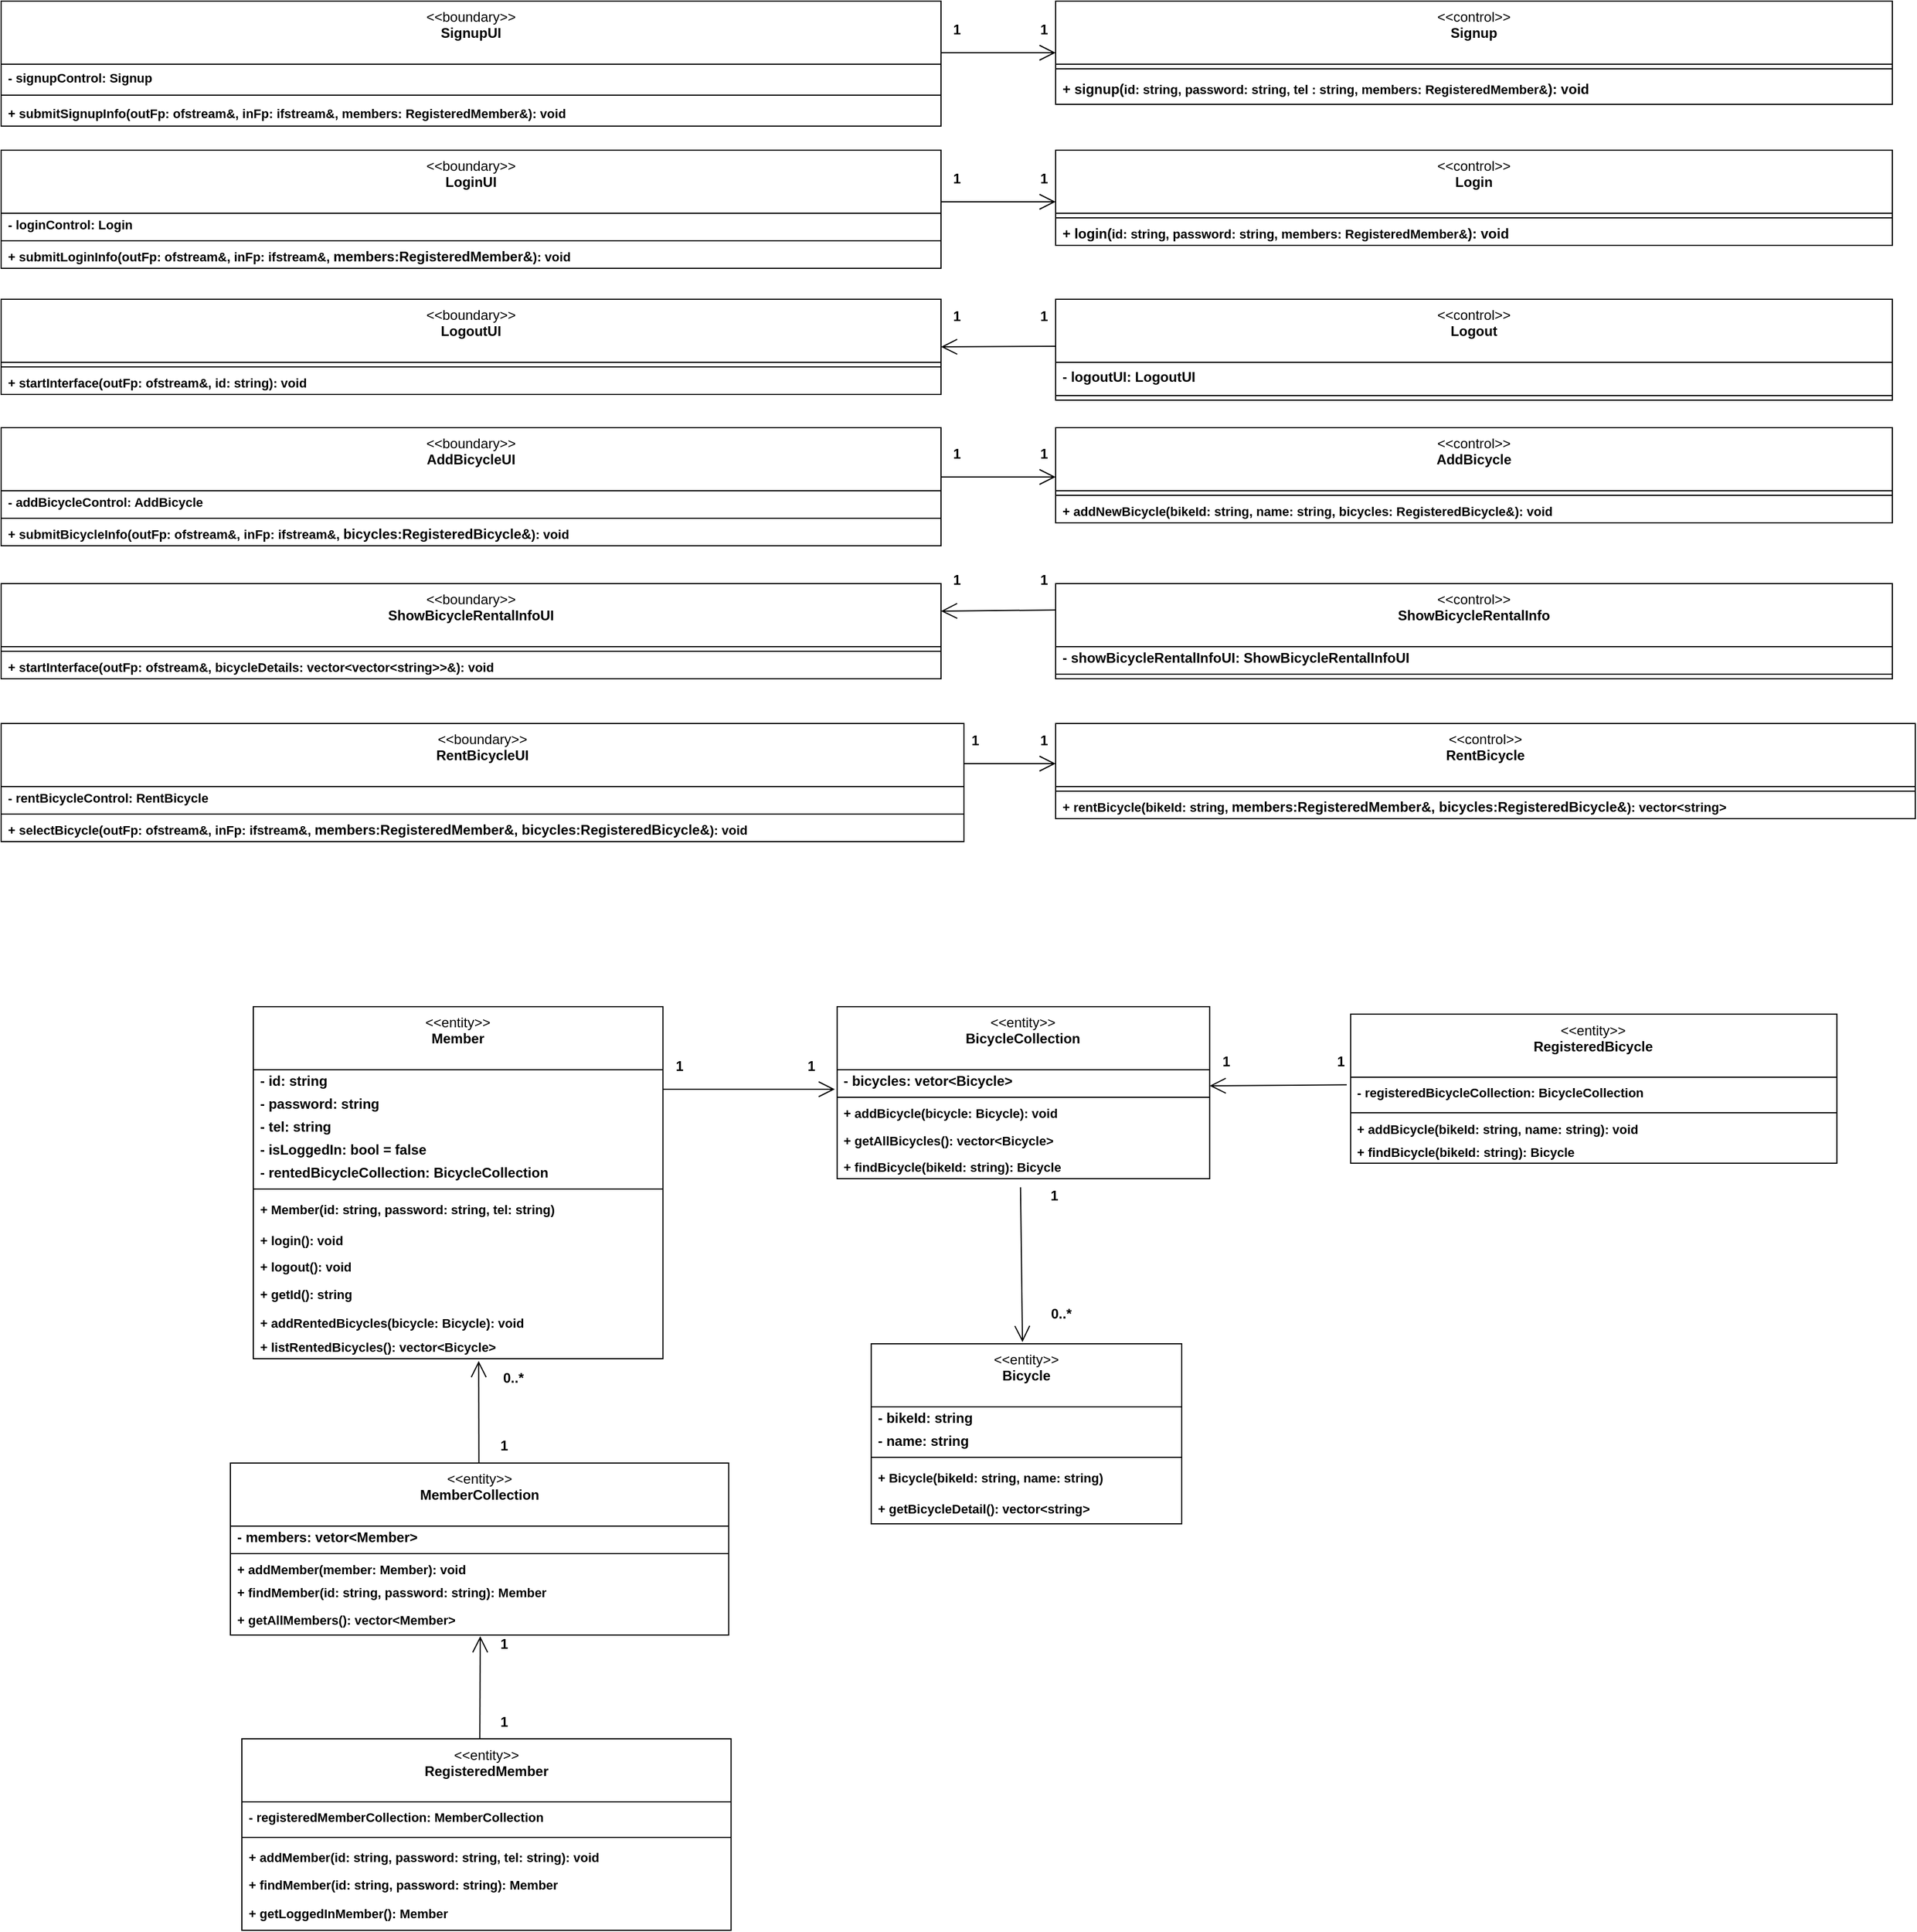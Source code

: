 <mxfile version="27.0.6">
  <diagram id="C5RBs43oDa-KdzZeNtuy" name="Page-1">
    <mxGraphModel dx="1298" dy="556" grid="1" gridSize="10" guides="1" tooltips="1" connect="1" arrows="1" fold="1" page="1" pageScale="1" pageWidth="827" pageHeight="1169" math="0" shadow="0">
      <root>
        <mxCell id="WIyWlLk6GJQsqaUBKTNV-0" />
        <mxCell id="WIyWlLk6GJQsqaUBKTNV-1" parent="WIyWlLk6GJQsqaUBKTNV-0" />
        <mxCell id="J8MFcIquBaI44OPtuUZQ-7" value="&amp;lt;&amp;lt;control&amp;gt;&amp;gt;&lt;br&gt;&lt;b&gt;Signup&lt;/b&gt;" style="swimlane;fontStyle=0;align=center;verticalAlign=top;childLayout=stackLayout;horizontal=1;startSize=55;horizontalStack=0;resizeParent=1;resizeParentMax=0;resizeLast=0;collapsible=0;marginBottom=0;html=1;whiteSpace=wrap;" parent="WIyWlLk6GJQsqaUBKTNV-1" vertex="1">
          <mxGeometry x="940" y="100" width="730" height="90" as="geometry" />
        </mxCell>
        <mxCell id="J8MFcIquBaI44OPtuUZQ-12" value="" style="line;strokeWidth=1;fillColor=none;align=left;verticalAlign=middle;spacingTop=-1;spacingLeft=3;spacingRight=3;rotatable=0;labelPosition=right;points=[];portConstraint=eastwest;" parent="J8MFcIquBaI44OPtuUZQ-7" vertex="1">
          <mxGeometry y="55" width="730" height="8" as="geometry" />
        </mxCell>
        <mxCell id="J8MFcIquBaI44OPtuUZQ-13" value="&lt;b&gt;+ signup(&lt;/b&gt;&lt;b style=&quot;font-size: 11px; text-wrap-mode: nowrap;&quot;&gt;id: string, password: string, tel : string,&amp;nbsp;&lt;/b&gt;&lt;b style=&quot;font-size: 11px; text-align: center; text-wrap-mode: nowrap;&quot;&gt;members: RegisteredMember&amp;amp;&lt;/b&gt;&lt;b&gt;): void&lt;/b&gt;" style="text;html=1;strokeColor=none;fillColor=none;align=left;verticalAlign=middle;spacingLeft=4;spacingRight=4;overflow=hidden;rotatable=0;points=[[0,0.5],[1,0.5]];portConstraint=eastwest;whiteSpace=wrap;" parent="J8MFcIquBaI44OPtuUZQ-7" vertex="1">
          <mxGeometry y="63" width="730" height="27" as="geometry" />
        </mxCell>
        <mxCell id="J8MFcIquBaI44OPtuUZQ-15" value="&amp;lt;&amp;lt;boundary&amp;gt;&amp;gt;&lt;br&gt;&lt;b&gt;SignupUI&lt;/b&gt;" style="swimlane;fontStyle=0;align=center;verticalAlign=top;childLayout=stackLayout;horizontal=1;startSize=55;horizontalStack=0;resizeParent=1;resizeParentMax=0;resizeLast=0;collapsible=0;marginBottom=0;html=1;whiteSpace=wrap;" parent="WIyWlLk6GJQsqaUBKTNV-1" vertex="1">
          <mxGeometry x="20" y="100" width="820" height="109" as="geometry" />
        </mxCell>
        <mxCell id="QMeGvAC8nn5fREAp3r3B-22" value="&lt;b style=&quot;font-size: 11px; text-wrap-mode: nowrap;&quot;&gt;- signupControl: Signup&lt;/b&gt;" style="text;html=1;strokeColor=none;fillColor=none;align=left;verticalAlign=middle;spacingLeft=4;spacingRight=4;overflow=hidden;rotatable=0;points=[[0,0.5],[1,0.5]];portConstraint=eastwest;whiteSpace=wrap;" parent="J8MFcIquBaI44OPtuUZQ-15" vertex="1">
          <mxGeometry y="55" width="820" height="23" as="geometry" />
        </mxCell>
        <mxCell id="J8MFcIquBaI44OPtuUZQ-16" value="" style="line;strokeWidth=1;fillColor=none;align=left;verticalAlign=middle;spacingTop=-1;spacingLeft=3;spacingRight=3;rotatable=0;labelPosition=right;points=[];portConstraint=eastwest;" parent="J8MFcIquBaI44OPtuUZQ-15" vertex="1">
          <mxGeometry y="78" width="820" height="8" as="geometry" />
        </mxCell>
        <mxCell id="J8MFcIquBaI44OPtuUZQ-22" value="&lt;b style=&quot;font-size: 11px; text-wrap-mode: nowrap;&quot;&gt;+ submitSignupInfo(outFp: ofstream&amp;amp;, inFp: ifstream&amp;amp;, members: RegisteredMember&amp;amp;): void&lt;/b&gt;" style="text;html=1;strokeColor=none;fillColor=none;align=left;verticalAlign=middle;spacingLeft=4;spacingRight=4;overflow=hidden;rotatable=0;points=[[0,0.5],[1,0.5]];portConstraint=eastwest;whiteSpace=wrap;" parent="J8MFcIquBaI44OPtuUZQ-15" vertex="1">
          <mxGeometry y="86" width="820" height="23" as="geometry" />
        </mxCell>
        <mxCell id="J8MFcIquBaI44OPtuUZQ-23" value="&amp;lt;&amp;lt;control&amp;gt;&amp;gt;&lt;br&gt;&lt;b&gt;Login&lt;/b&gt;" style="swimlane;fontStyle=0;align=center;verticalAlign=top;childLayout=stackLayout;horizontal=1;startSize=55;horizontalStack=0;resizeParent=1;resizeParentMax=0;resizeLast=0;collapsible=0;marginBottom=0;html=1;whiteSpace=wrap;" parent="WIyWlLk6GJQsqaUBKTNV-1" vertex="1">
          <mxGeometry x="940" y="230" width="730" height="83" as="geometry" />
        </mxCell>
        <mxCell id="J8MFcIquBaI44OPtuUZQ-24" value="" style="line;strokeWidth=1;fillColor=none;align=left;verticalAlign=middle;spacingTop=-1;spacingLeft=3;spacingRight=3;rotatable=0;labelPosition=right;points=[];portConstraint=eastwest;" parent="J8MFcIquBaI44OPtuUZQ-23" vertex="1">
          <mxGeometry y="55" width="730" height="8" as="geometry" />
        </mxCell>
        <mxCell id="J8MFcIquBaI44OPtuUZQ-25" value="&lt;b&gt;+ login(&lt;/b&gt;&lt;b style=&quot;font-size: 11px; text-wrap-mode: nowrap;&quot;&gt;id: string, password: string,&amp;nbsp;&lt;/b&gt;&lt;b style=&quot;font-size: 11px; text-align: center; text-wrap-mode: nowrap;&quot;&gt;members: RegisteredMember&amp;amp;&lt;/b&gt;&lt;b&gt;): void&lt;/b&gt;" style="text;html=1;strokeColor=none;fillColor=none;align=left;verticalAlign=middle;spacingLeft=4;spacingRight=4;overflow=hidden;rotatable=0;points=[[0,0.5],[1,0.5]];portConstraint=eastwest;whiteSpace=wrap;" parent="J8MFcIquBaI44OPtuUZQ-23" vertex="1">
          <mxGeometry y="63" width="730" height="20" as="geometry" />
        </mxCell>
        <mxCell id="J8MFcIquBaI44OPtuUZQ-26" value="&amp;lt;&amp;lt;boundary&amp;gt;&amp;gt;&lt;br&gt;&lt;b&gt;LoginUI&lt;/b&gt;" style="swimlane;fontStyle=0;align=center;verticalAlign=top;childLayout=stackLayout;horizontal=1;startSize=55;horizontalStack=0;resizeParent=1;resizeParentMax=0;resizeLast=0;collapsible=0;marginBottom=0;html=1;whiteSpace=wrap;" parent="WIyWlLk6GJQsqaUBKTNV-1" vertex="1">
          <mxGeometry x="20" y="230" width="820" height="103" as="geometry" />
        </mxCell>
        <mxCell id="QMeGvAC8nn5fREAp3r3B-23" value="&lt;span style=&quot;font-size: 11px; text-wrap-mode: nowrap;&quot;&gt;&lt;b&gt;- loginControl: Login&lt;/b&gt;&lt;/span&gt;" style="text;html=1;strokeColor=none;fillColor=none;align=left;verticalAlign=middle;spacingLeft=4;spacingRight=4;overflow=hidden;rotatable=0;points=[[0,0.5],[1,0.5]];portConstraint=eastwest;whiteSpace=wrap;" parent="J8MFcIquBaI44OPtuUZQ-26" vertex="1">
          <mxGeometry y="55" width="820" height="20" as="geometry" />
        </mxCell>
        <mxCell id="J8MFcIquBaI44OPtuUZQ-27" value="" style="line;strokeWidth=1;fillColor=none;align=left;verticalAlign=middle;spacingTop=-1;spacingLeft=3;spacingRight=3;rotatable=0;labelPosition=right;points=[];portConstraint=eastwest;" parent="J8MFcIquBaI44OPtuUZQ-26" vertex="1">
          <mxGeometry y="75" width="820" height="8" as="geometry" />
        </mxCell>
        <mxCell id="J8MFcIquBaI44OPtuUZQ-29" value="&lt;b style=&quot;font-size: 11px; text-wrap-mode: nowrap;&quot;&gt;+ submitLoginInfo(&lt;/b&gt;&lt;b style=&quot;font-size: 11px; text-align: center; text-wrap-mode: nowrap;&quot;&gt;outFp: ofstream&amp;amp;, inFp: ifstream&amp;amp;,&amp;nbsp;&lt;/b&gt;&lt;b style=&quot;text-align: center;&quot;&gt;members:RegisteredMember&amp;amp;&lt;/b&gt;&lt;b style=&quot;font-size: 11px; text-align: center; text-wrap-mode: nowrap;&quot;&gt;): void&lt;/b&gt;" style="text;html=1;strokeColor=none;fillColor=none;align=left;verticalAlign=middle;spacingLeft=4;spacingRight=4;overflow=hidden;rotatable=0;points=[[0,0.5],[1,0.5]];portConstraint=eastwest;whiteSpace=wrap;" parent="J8MFcIquBaI44OPtuUZQ-26" vertex="1">
          <mxGeometry y="83" width="820" height="20" as="geometry" />
        </mxCell>
        <mxCell id="J8MFcIquBaI44OPtuUZQ-30" value="&amp;lt;&amp;lt;control&amp;gt;&amp;gt;&lt;br&gt;&lt;b&gt;Logout&lt;/b&gt;" style="swimlane;fontStyle=0;align=center;verticalAlign=top;childLayout=stackLayout;horizontal=1;startSize=55;horizontalStack=0;resizeParent=1;resizeParentMax=0;resizeLast=0;collapsible=0;marginBottom=0;html=1;whiteSpace=wrap;" parent="WIyWlLk6GJQsqaUBKTNV-1" vertex="1">
          <mxGeometry x="940" y="360" width="730" height="88" as="geometry" />
        </mxCell>
        <mxCell id="QMeGvAC8nn5fREAp3r3B-12" value="" style="endArrow=open;endFill=1;endSize=12;html=1;rounded=0;entryX=1;entryY=0.5;entryDx=0;entryDy=0;" parent="J8MFcIquBaI44OPtuUZQ-30" target="J8MFcIquBaI44OPtuUZQ-33" edge="1">
          <mxGeometry width="160" relative="1" as="geometry">
            <mxPoint y="41" as="sourcePoint" />
            <mxPoint x="100.26" y="41" as="targetPoint" />
          </mxGeometry>
        </mxCell>
        <mxCell id="QMeGvAC8nn5fREAp3r3B-24" value="&lt;b&gt;- logoutUI: LogoutUI&lt;/b&gt;" style="text;html=1;strokeColor=none;fillColor=none;align=left;verticalAlign=middle;spacingLeft=4;spacingRight=4;overflow=hidden;rotatable=0;points=[[0,0.5],[1,0.5]];portConstraint=eastwest;whiteSpace=wrap;" parent="J8MFcIquBaI44OPtuUZQ-30" vertex="1">
          <mxGeometry y="55" width="730" height="25" as="geometry" />
        </mxCell>
        <mxCell id="J8MFcIquBaI44OPtuUZQ-31" value="" style="line;strokeWidth=1;fillColor=none;align=left;verticalAlign=middle;spacingTop=-1;spacingLeft=3;spacingRight=3;rotatable=0;labelPosition=right;points=[];portConstraint=eastwest;" parent="J8MFcIquBaI44OPtuUZQ-30" vertex="1">
          <mxGeometry y="80" width="730" height="8" as="geometry" />
        </mxCell>
        <mxCell id="J8MFcIquBaI44OPtuUZQ-33" value="&amp;lt;&amp;lt;boundary&amp;gt;&amp;gt;&lt;br&gt;&lt;b&gt;LogoutUI&lt;/b&gt;" style="swimlane;fontStyle=0;align=center;verticalAlign=top;childLayout=stackLayout;horizontal=1;startSize=55;horizontalStack=0;resizeParent=1;resizeParentMax=0;resizeLast=0;collapsible=0;marginBottom=0;html=1;whiteSpace=wrap;" parent="WIyWlLk6GJQsqaUBKTNV-1" vertex="1">
          <mxGeometry x="20" y="360" width="820" height="83" as="geometry" />
        </mxCell>
        <mxCell id="J8MFcIquBaI44OPtuUZQ-34" value="" style="line;strokeWidth=1;fillColor=none;align=left;verticalAlign=middle;spacingTop=-1;spacingLeft=3;spacingRight=3;rotatable=0;labelPosition=right;points=[];portConstraint=eastwest;" parent="J8MFcIquBaI44OPtuUZQ-33" vertex="1">
          <mxGeometry y="55" width="820" height="8" as="geometry" />
        </mxCell>
        <mxCell id="5gDiv9KF2kFpocqjJH2v-3" value="&lt;b style=&quot;font-size: 11px; text-wrap-mode: nowrap;&quot;&gt;+ startInterface(&lt;/b&gt;&lt;b style=&quot;font-size: 11px; text-wrap-mode: nowrap; text-align: center;&quot;&gt;outFp: ofstream&amp;amp;, id: string&lt;/b&gt;&lt;b style=&quot;font-size: 11px; text-wrap-mode: nowrap;&quot;&gt;): void&lt;/b&gt;" style="text;html=1;strokeColor=none;fillColor=none;align=left;verticalAlign=middle;spacingLeft=4;spacingRight=4;overflow=hidden;rotatable=0;points=[[0,0.5],[1,0.5]];portConstraint=eastwest;whiteSpace=wrap;" parent="J8MFcIquBaI44OPtuUZQ-33" vertex="1">
          <mxGeometry y="63" width="820" height="20" as="geometry" />
        </mxCell>
        <mxCell id="J8MFcIquBaI44OPtuUZQ-37" value="&amp;lt;&amp;lt;control&amp;gt;&amp;gt;&lt;br&gt;&lt;b&gt;AddBicycle&lt;/b&gt;" style="swimlane;fontStyle=0;align=center;verticalAlign=top;childLayout=stackLayout;horizontal=1;startSize=55;horizontalStack=0;resizeParent=1;resizeParentMax=0;resizeLast=0;collapsible=0;marginBottom=0;html=1;whiteSpace=wrap;" parent="WIyWlLk6GJQsqaUBKTNV-1" vertex="1">
          <mxGeometry x="940" y="472" width="730" height="83" as="geometry" />
        </mxCell>
        <mxCell id="J8MFcIquBaI44OPtuUZQ-38" value="" style="line;strokeWidth=1;fillColor=none;align=left;verticalAlign=middle;spacingTop=-1;spacingLeft=3;spacingRight=3;rotatable=0;labelPosition=right;points=[];portConstraint=eastwest;" parent="J8MFcIquBaI44OPtuUZQ-37" vertex="1">
          <mxGeometry y="55" width="730" height="8" as="geometry" />
        </mxCell>
        <mxCell id="J8MFcIquBaI44OPtuUZQ-39" value="&lt;b style=&quot;font-size: 11px; text-wrap-mode: nowrap;&quot;&gt;+ addNewBicycle(bikeId: string, name: string, bicycles: RegisteredBicycle&amp;amp;): void&lt;/b&gt;" style="text;html=1;strokeColor=none;fillColor=none;align=left;verticalAlign=middle;spacingLeft=4;spacingRight=4;overflow=hidden;rotatable=0;points=[[0,0.5],[1,0.5]];portConstraint=eastwest;whiteSpace=wrap;" parent="J8MFcIquBaI44OPtuUZQ-37" vertex="1">
          <mxGeometry y="63" width="730" height="20" as="geometry" />
        </mxCell>
        <mxCell id="J8MFcIquBaI44OPtuUZQ-40" value="&amp;lt;&amp;lt;boundary&amp;gt;&amp;gt;&lt;br&gt;&lt;b&gt;AddBicycleUI&lt;/b&gt;" style="swimlane;fontStyle=0;align=center;verticalAlign=top;childLayout=stackLayout;horizontal=1;startSize=55;horizontalStack=0;resizeParent=1;resizeParentMax=0;resizeLast=0;collapsible=0;marginBottom=0;html=1;whiteSpace=wrap;" parent="WIyWlLk6GJQsqaUBKTNV-1" vertex="1">
          <mxGeometry x="20" y="472" width="820" height="103" as="geometry" />
        </mxCell>
        <mxCell id="QMeGvAC8nn5fREAp3r3B-25" value="&lt;span style=&quot;font-size: 11px; text-wrap-mode: nowrap;&quot;&gt;&lt;b&gt;- addBicycleControl: AddBicycle&lt;/b&gt;&lt;/span&gt;" style="text;html=1;strokeColor=none;fillColor=none;align=left;verticalAlign=middle;spacingLeft=4;spacingRight=4;overflow=hidden;rotatable=0;points=[[0,0.5],[1,0.5]];portConstraint=eastwest;whiteSpace=wrap;" parent="J8MFcIquBaI44OPtuUZQ-40" vertex="1">
          <mxGeometry y="55" width="820" height="20" as="geometry" />
        </mxCell>
        <mxCell id="J8MFcIquBaI44OPtuUZQ-41" value="" style="line;strokeWidth=1;fillColor=none;align=left;verticalAlign=middle;spacingTop=-1;spacingLeft=3;spacingRight=3;rotatable=0;labelPosition=right;points=[];portConstraint=eastwest;" parent="J8MFcIquBaI44OPtuUZQ-40" vertex="1">
          <mxGeometry y="75" width="820" height="8" as="geometry" />
        </mxCell>
        <mxCell id="J8MFcIquBaI44OPtuUZQ-43" value="&lt;b style=&quot;font-size: 11px; text-wrap-mode: nowrap;&quot;&gt;+ submitBicycleInfo(&lt;/b&gt;&lt;b style=&quot;font-size: 11px; text-wrap-mode: nowrap;&quot;&gt;outFp: ofstream&amp;amp;, inFp: ifstream&amp;amp;,&amp;nbsp;&lt;/b&gt;&lt;b&gt;bicycles:RegisteredBicycle&amp;amp;&lt;/b&gt;&lt;b style=&quot;font-size: 11px; text-wrap-mode: nowrap;&quot;&gt;): void&lt;/b&gt;" style="text;html=1;strokeColor=none;fillColor=none;align=left;verticalAlign=middle;spacingLeft=4;spacingRight=4;overflow=hidden;rotatable=0;points=[[0,0.5],[1,0.5]];portConstraint=eastwest;whiteSpace=wrap;" parent="J8MFcIquBaI44OPtuUZQ-40" vertex="1">
          <mxGeometry y="83" width="820" height="20" as="geometry" />
        </mxCell>
        <mxCell id="owUqDL3eg5WfUYwN33RE-0" value="&amp;lt;&amp;lt;control&amp;gt;&amp;gt;&lt;br&gt;&lt;b&gt;ShowBicycleRentalInfo&lt;/b&gt;" style="swimlane;fontStyle=0;align=center;verticalAlign=top;childLayout=stackLayout;horizontal=1;startSize=55;horizontalStack=0;resizeParent=1;resizeParentMax=0;resizeLast=0;collapsible=0;marginBottom=0;html=1;whiteSpace=wrap;" parent="WIyWlLk6GJQsqaUBKTNV-1" vertex="1">
          <mxGeometry x="940" y="608" width="730" height="83" as="geometry" />
        </mxCell>
        <mxCell id="QMeGvAC8nn5fREAp3r3B-26" value="&lt;b&gt;- showBicycleRentalInfoUI:&amp;nbsp;&lt;/b&gt;&lt;b&gt;ShowBicycleRentalInfoUI&lt;/b&gt;" style="text;html=1;strokeColor=none;fillColor=none;align=left;verticalAlign=middle;spacingLeft=4;spacingRight=4;overflow=hidden;rotatable=0;points=[[0,0.5],[1,0.5]];portConstraint=eastwest;whiteSpace=wrap;" parent="owUqDL3eg5WfUYwN33RE-0" vertex="1">
          <mxGeometry y="55" width="730" height="20" as="geometry" />
        </mxCell>
        <mxCell id="owUqDL3eg5WfUYwN33RE-1" value="" style="line;strokeWidth=1;fillColor=none;align=left;verticalAlign=middle;spacingTop=-1;spacingLeft=3;spacingRight=3;rotatable=0;labelPosition=right;points=[];portConstraint=eastwest;" parent="owUqDL3eg5WfUYwN33RE-0" vertex="1">
          <mxGeometry y="75" width="730" height="8" as="geometry" />
        </mxCell>
        <mxCell id="owUqDL3eg5WfUYwN33RE-3" value="&amp;lt;&amp;lt;boundary&amp;gt;&amp;gt;&lt;br&gt;&lt;b&gt;ShowBicycleRentalInfoUI&lt;/b&gt;" style="swimlane;fontStyle=0;align=center;verticalAlign=top;childLayout=stackLayout;horizontal=1;startSize=55;horizontalStack=0;resizeParent=1;resizeParentMax=0;resizeLast=0;collapsible=0;marginBottom=0;html=1;whiteSpace=wrap;" parent="WIyWlLk6GJQsqaUBKTNV-1" vertex="1">
          <mxGeometry x="20" y="608" width="820" height="83" as="geometry" />
        </mxCell>
        <mxCell id="owUqDL3eg5WfUYwN33RE-4" value="" style="line;strokeWidth=1;fillColor=none;align=left;verticalAlign=middle;spacingTop=-1;spacingLeft=3;spacingRight=3;rotatable=0;labelPosition=right;points=[];portConstraint=eastwest;" parent="owUqDL3eg5WfUYwN33RE-3" vertex="1">
          <mxGeometry y="55" width="820" height="8" as="geometry" />
        </mxCell>
        <mxCell id="owUqDL3eg5WfUYwN33RE-5" value="&lt;b style=&quot;font-size: 11px; text-wrap-mode: nowrap;&quot;&gt;+ startInterface(&lt;/b&gt;&lt;b style=&quot;font-size: 11px; text-wrap-mode: nowrap;&quot;&gt;outFp: ofstream&amp;amp;, bicycleDetails: vector&amp;lt;vector&amp;lt;string&amp;gt;&amp;gt;&amp;amp;&lt;/b&gt;&lt;b style=&quot;font-size: 11px; text-wrap-mode: nowrap;&quot;&gt;): void&lt;/b&gt;" style="text;html=1;strokeColor=none;fillColor=none;align=left;verticalAlign=middle;spacingLeft=4;spacingRight=4;overflow=hidden;rotatable=0;points=[[0,0.5],[1,0.5]];portConstraint=eastwest;whiteSpace=wrap;" parent="owUqDL3eg5WfUYwN33RE-3" vertex="1">
          <mxGeometry y="63" width="820" height="20" as="geometry" />
        </mxCell>
        <mxCell id="owUqDL3eg5WfUYwN33RE-6" value="&amp;lt;&amp;lt;boundary&amp;gt;&amp;gt;&lt;br&gt;&lt;b&gt;RentBicycleUI&lt;/b&gt;" style="swimlane;fontStyle=0;align=center;verticalAlign=top;childLayout=stackLayout;horizontal=1;startSize=55;horizontalStack=0;resizeParent=1;resizeParentMax=0;resizeLast=0;collapsible=0;marginBottom=0;html=1;whiteSpace=wrap;" parent="WIyWlLk6GJQsqaUBKTNV-1" vertex="1">
          <mxGeometry x="20" y="730" width="840" height="103" as="geometry" />
        </mxCell>
        <mxCell id="QMeGvAC8nn5fREAp3r3B-27" value="&lt;span style=&quot;font-size: 11px; text-wrap-mode: nowrap;&quot;&gt;&lt;b&gt;- rentBicycleControl: RentBicycle&lt;/b&gt;&lt;/span&gt;" style="text;html=1;strokeColor=none;fillColor=none;align=left;verticalAlign=middle;spacingLeft=4;spacingRight=4;overflow=hidden;rotatable=0;points=[[0,0.5],[1,0.5]];portConstraint=eastwest;whiteSpace=wrap;" parent="owUqDL3eg5WfUYwN33RE-6" vertex="1">
          <mxGeometry y="55" width="840" height="20" as="geometry" />
        </mxCell>
        <mxCell id="owUqDL3eg5WfUYwN33RE-7" value="" style="line;strokeWidth=1;fillColor=none;align=left;verticalAlign=middle;spacingTop=-1;spacingLeft=3;spacingRight=3;rotatable=0;labelPosition=right;points=[];portConstraint=eastwest;" parent="owUqDL3eg5WfUYwN33RE-6" vertex="1">
          <mxGeometry y="75" width="840" height="8" as="geometry" />
        </mxCell>
        <mxCell id="owUqDL3eg5WfUYwN33RE-8" value="&lt;b style=&quot;font-size: 11px; text-wrap-mode: nowrap;&quot;&gt;+ selectBicycle(&lt;/b&gt;&lt;b style=&quot;font-size: 11px; text-wrap-mode: nowrap;&quot;&gt;outFp: ofstream&amp;amp;, inFp: ifstream&amp;amp;,&amp;nbsp;&lt;/b&gt;&lt;b style=&quot;text-align: center;&quot;&gt;members:RegisteredMember&amp;amp;,&amp;nbsp;&lt;/b&gt;&lt;b&gt;bicycles:RegisteredBicycle&amp;amp;&lt;/b&gt;&lt;b style=&quot;font-size: 11px; text-wrap-mode: nowrap;&quot;&gt;): void&lt;/b&gt;" style="text;html=1;strokeColor=none;fillColor=none;align=left;verticalAlign=middle;spacingLeft=4;spacingRight=4;overflow=hidden;rotatable=0;points=[[0,0.5],[1,0.5]];portConstraint=eastwest;whiteSpace=wrap;" parent="owUqDL3eg5WfUYwN33RE-6" vertex="1">
          <mxGeometry y="83" width="840" height="20" as="geometry" />
        </mxCell>
        <mxCell id="owUqDL3eg5WfUYwN33RE-9" value="&amp;lt;&amp;lt;control&amp;gt;&amp;gt;&lt;br&gt;&lt;b&gt;RentBicycle&lt;/b&gt;" style="swimlane;fontStyle=0;align=center;verticalAlign=top;childLayout=stackLayout;horizontal=1;startSize=55;horizontalStack=0;resizeParent=1;resizeParentMax=0;resizeLast=0;collapsible=0;marginBottom=0;html=1;whiteSpace=wrap;" parent="WIyWlLk6GJQsqaUBKTNV-1" vertex="1">
          <mxGeometry x="940" y="730" width="750" height="83" as="geometry" />
        </mxCell>
        <mxCell id="owUqDL3eg5WfUYwN33RE-10" value="" style="line;strokeWidth=1;fillColor=none;align=left;verticalAlign=middle;spacingTop=-1;spacingLeft=3;spacingRight=3;rotatable=0;labelPosition=right;points=[];portConstraint=eastwest;" parent="owUqDL3eg5WfUYwN33RE-9" vertex="1">
          <mxGeometry y="55" width="750" height="8" as="geometry" />
        </mxCell>
        <mxCell id="owUqDL3eg5WfUYwN33RE-11" value="&lt;b style=&quot;font-size: 11px; text-wrap-mode: nowrap;&quot;&gt;+ rentBicycle(bikeId: string,&amp;nbsp;&lt;/b&gt;&lt;b style=&quot;text-align: center;&quot;&gt;members:RegisteredMember&amp;amp;,&amp;nbsp;&lt;/b&gt;&lt;b&gt;bicycles:RegisteredBicycle&amp;amp;&lt;/b&gt;&lt;b style=&quot;font-size: 11px; text-wrap-mode: nowrap;&quot;&gt;): vector&amp;lt;string&amp;gt;&lt;/b&gt;" style="text;html=1;strokeColor=none;fillColor=none;align=left;verticalAlign=middle;spacingLeft=4;spacingRight=4;overflow=hidden;rotatable=0;points=[[0,0.5],[1,0.5]];portConstraint=eastwest;whiteSpace=wrap;" parent="owUqDL3eg5WfUYwN33RE-9" vertex="1">
          <mxGeometry y="63" width="750" height="20" as="geometry" />
        </mxCell>
        <mxCell id="owUqDL3eg5WfUYwN33RE-12" value="&amp;lt;&amp;lt;entity&amp;gt;&amp;gt;&lt;br&gt;&lt;b&gt;Bicycle&lt;/b&gt;" style="swimlane;fontStyle=0;align=center;verticalAlign=top;childLayout=stackLayout;horizontal=1;startSize=55;horizontalStack=0;resizeParent=1;resizeParentMax=0;resizeLast=0;collapsible=0;marginBottom=0;html=1;whiteSpace=wrap;" parent="WIyWlLk6GJQsqaUBKTNV-1" vertex="1">
          <mxGeometry x="779.12" y="1271" width="270.88" height="157" as="geometry" />
        </mxCell>
        <mxCell id="TFJGV4PpI1u5BgHAH2rM-19" value="&lt;b&gt;- bikeId: string&lt;/b&gt;" style="text;html=1;strokeColor=none;fillColor=none;align=left;verticalAlign=middle;spacingLeft=4;spacingRight=4;overflow=hidden;rotatable=0;points=[[0,0.5],[1,0.5]];portConstraint=eastwest;whiteSpace=wrap;" parent="owUqDL3eg5WfUYwN33RE-12" vertex="1">
          <mxGeometry y="55" width="270.88" height="20" as="geometry" />
        </mxCell>
        <mxCell id="TFJGV4PpI1u5BgHAH2rM-20" value="&lt;b&gt;- name: string&lt;/b&gt;" style="text;html=1;strokeColor=none;fillColor=none;align=left;verticalAlign=middle;spacingLeft=4;spacingRight=4;overflow=hidden;rotatable=0;points=[[0,0.5],[1,0.5]];portConstraint=eastwest;whiteSpace=wrap;" parent="owUqDL3eg5WfUYwN33RE-12" vertex="1">
          <mxGeometry y="75" width="270.88" height="20" as="geometry" />
        </mxCell>
        <mxCell id="owUqDL3eg5WfUYwN33RE-13" value="" style="line;strokeWidth=1;fillColor=none;align=left;verticalAlign=middle;spacingTop=-1;spacingLeft=3;spacingRight=3;rotatable=0;labelPosition=right;points=[];portConstraint=eastwest;" parent="owUqDL3eg5WfUYwN33RE-12" vertex="1">
          <mxGeometry y="95" width="270.88" height="8" as="geometry" />
        </mxCell>
        <mxCell id="iX8VP69kZqJXtn6z-eqK-0" value="&lt;b style=&quot;font-size: 11px; text-wrap-mode: nowrap;&quot;&gt;+ Bicycle(bikeId: string, name: string)&lt;/b&gt;" style="text;html=1;strokeColor=none;fillColor=none;align=left;verticalAlign=middle;spacingLeft=4;spacingRight=4;overflow=hidden;rotatable=0;points=[[0,0.5],[1,0.5]];portConstraint=eastwest;whiteSpace=wrap;" parent="owUqDL3eg5WfUYwN33RE-12" vertex="1">
          <mxGeometry y="103" width="270.88" height="27" as="geometry" />
        </mxCell>
        <mxCell id="owUqDL3eg5WfUYwN33RE-14" value="&lt;b style=&quot;font-size: 11px; text-wrap-mode: nowrap;&quot;&gt;+ getBicycleDetail(): vector&amp;lt;string&amp;gt;&lt;/b&gt;" style="text;html=1;strokeColor=none;fillColor=none;align=left;verticalAlign=middle;spacingLeft=4;spacingRight=4;overflow=hidden;rotatable=0;points=[[0,0.5],[1,0.5]];portConstraint=eastwest;whiteSpace=wrap;" parent="owUqDL3eg5WfUYwN33RE-12" vertex="1">
          <mxGeometry y="130" width="270.88" height="27" as="geometry" />
        </mxCell>
        <mxCell id="owUqDL3eg5WfUYwN33RE-15" value="&amp;lt;&amp;lt;entity&amp;gt;&amp;gt;&lt;br&gt;&lt;b&gt;Member&lt;/b&gt;" style="swimlane;fontStyle=0;align=center;verticalAlign=top;childLayout=stackLayout;horizontal=1;startSize=55;horizontalStack=0;resizeParent=1;resizeParentMax=0;resizeLast=0;collapsible=0;marginBottom=0;html=1;whiteSpace=wrap;" parent="WIyWlLk6GJQsqaUBKTNV-1" vertex="1">
          <mxGeometry x="240" y="977" width="357.37" height="307" as="geometry" />
        </mxCell>
        <mxCell id="TFJGV4PpI1u5BgHAH2rM-16" value="&lt;b&gt;- id: string&lt;/b&gt;" style="text;html=1;strokeColor=none;fillColor=none;align=left;verticalAlign=middle;spacingLeft=4;spacingRight=4;overflow=hidden;rotatable=0;points=[[0,0.5],[1,0.5]];portConstraint=eastwest;whiteSpace=wrap;" parent="owUqDL3eg5WfUYwN33RE-15" vertex="1">
          <mxGeometry y="55" width="357.37" height="20" as="geometry" />
        </mxCell>
        <mxCell id="TFJGV4PpI1u5BgHAH2rM-17" value="&lt;b&gt;- password: string&lt;/b&gt;" style="text;html=1;strokeColor=none;fillColor=none;align=left;verticalAlign=middle;spacingLeft=4;spacingRight=4;overflow=hidden;rotatable=0;points=[[0,0.5],[1,0.5]];portConstraint=eastwest;whiteSpace=wrap;" parent="owUqDL3eg5WfUYwN33RE-15" vertex="1">
          <mxGeometry y="75" width="357.37" height="20" as="geometry" />
        </mxCell>
        <mxCell id="TFJGV4PpI1u5BgHAH2rM-18" value="&lt;b&gt;- tel: string&lt;/b&gt;" style="text;html=1;strokeColor=none;fillColor=none;align=left;verticalAlign=middle;spacingLeft=4;spacingRight=4;overflow=hidden;rotatable=0;points=[[0,0.5],[1,0.5]];portConstraint=eastwest;whiteSpace=wrap;" parent="owUqDL3eg5WfUYwN33RE-15" vertex="1">
          <mxGeometry y="95" width="357.37" height="20" as="geometry" />
        </mxCell>
        <mxCell id="TFJGV4PpI1u5BgHAH2rM-21" value="&lt;b&gt;- isLoggedIn: bool = false&lt;/b&gt;" style="text;html=1;strokeColor=none;fillColor=none;align=left;verticalAlign=middle;spacingLeft=4;spacingRight=4;overflow=hidden;rotatable=0;points=[[0,0.5],[1,0.5]];portConstraint=eastwest;whiteSpace=wrap;" parent="owUqDL3eg5WfUYwN33RE-15" vertex="1">
          <mxGeometry y="115" width="357.37" height="20" as="geometry" />
        </mxCell>
        <mxCell id="kKlBXN92RMfAySFVlkef-5" value="&lt;b&gt;- rentedBicycleCollection: BicycleCollection&lt;/b&gt;" style="text;html=1;strokeColor=none;fillColor=none;align=left;verticalAlign=middle;spacingLeft=4;spacingRight=4;overflow=hidden;rotatable=0;points=[[0,0.5],[1,0.5]];portConstraint=eastwest;whiteSpace=wrap;" parent="owUqDL3eg5WfUYwN33RE-15" vertex="1">
          <mxGeometry y="135" width="357.37" height="20" as="geometry" />
        </mxCell>
        <mxCell id="owUqDL3eg5WfUYwN33RE-16" value="" style="line;strokeWidth=1;fillColor=none;align=left;verticalAlign=middle;spacingTop=-1;spacingLeft=3;spacingRight=3;rotatable=0;labelPosition=right;points=[];portConstraint=eastwest;" parent="owUqDL3eg5WfUYwN33RE-15" vertex="1">
          <mxGeometry y="155" width="357.37" height="8" as="geometry" />
        </mxCell>
        <mxCell id="5gDiv9KF2kFpocqjJH2v-4" value="&lt;b style=&quot;font-size: 11px; text-wrap-mode: nowrap;&quot;&gt;+ Member(id: string, password: string, tel: string)&lt;/b&gt;" style="text;html=1;strokeColor=none;fillColor=none;align=left;verticalAlign=middle;spacingLeft=4;spacingRight=4;overflow=hidden;rotatable=0;points=[[0,0.5],[1,0.5]];portConstraint=eastwest;whiteSpace=wrap;" parent="owUqDL3eg5WfUYwN33RE-15" vertex="1">
          <mxGeometry y="163" width="357.37" height="27" as="geometry" />
        </mxCell>
        <mxCell id="iX8VP69kZqJXtn6z-eqK-1" value="&lt;b style=&quot;font-size: 11px; text-wrap-mode: nowrap;&quot;&gt;+ login(): void&lt;/b&gt;" style="text;html=1;strokeColor=none;fillColor=none;align=left;verticalAlign=middle;spacingLeft=4;spacingRight=4;overflow=hidden;rotatable=0;points=[[0,0.5],[1,0.5]];portConstraint=eastwest;whiteSpace=wrap;" parent="owUqDL3eg5WfUYwN33RE-15" vertex="1">
          <mxGeometry y="190" width="357.37" height="27" as="geometry" />
        </mxCell>
        <mxCell id="TFJGV4PpI1u5BgHAH2rM-42" value="&lt;b style=&quot;font-size: 11px; text-wrap-mode: nowrap;&quot;&gt;+ logout(): void&lt;/b&gt;" style="text;html=1;strokeColor=none;fillColor=none;align=left;verticalAlign=middle;spacingLeft=4;spacingRight=4;overflow=hidden;rotatable=0;points=[[0,0.5],[1,0.5]];portConstraint=eastwest;whiteSpace=wrap;" parent="owUqDL3eg5WfUYwN33RE-15" vertex="1">
          <mxGeometry y="217" width="357.37" height="20" as="geometry" />
        </mxCell>
        <mxCell id="tzm_WvdHPwzCucV5R4sR-0" value="&lt;b style=&quot;font-size: 11px; text-wrap-mode: nowrap;&quot;&gt;+ getId(): string&lt;/b&gt;" style="text;html=1;strokeColor=none;fillColor=none;align=left;verticalAlign=middle;spacingLeft=4;spacingRight=4;overflow=hidden;rotatable=0;points=[[0,0.5],[1,0.5]];portConstraint=eastwest;whiteSpace=wrap;" parent="owUqDL3eg5WfUYwN33RE-15" vertex="1">
          <mxGeometry y="237" width="357.37" height="27" as="geometry" />
        </mxCell>
        <mxCell id="kKlBXN92RMfAySFVlkef-12" value="&lt;b style=&quot;font-size: 11px; text-wrap-mode: nowrap;&quot;&gt;+ addRentedBicycles(bicycle: Bicycle): void&lt;/b&gt;" style="text;html=1;strokeColor=none;fillColor=none;align=left;verticalAlign=middle;spacingLeft=4;spacingRight=4;overflow=hidden;rotatable=0;points=[[0,0.5],[1,0.5]];portConstraint=eastwest;whiteSpace=wrap;" parent="owUqDL3eg5WfUYwN33RE-15" vertex="1">
          <mxGeometry y="264" width="357.37" height="23" as="geometry" />
        </mxCell>
        <mxCell id="owUqDL3eg5WfUYwN33RE-17" value="&lt;b style=&quot;font-size: 11px; text-wrap-mode: nowrap;&quot;&gt;+ listRentedBicycles(): vector&amp;lt;Bicycle&amp;gt;&lt;/b&gt;" style="text;html=1;strokeColor=none;fillColor=none;align=left;verticalAlign=middle;spacingLeft=4;spacingRight=4;overflow=hidden;rotatable=0;points=[[0,0.5],[1,0.5]];portConstraint=eastwest;whiteSpace=wrap;" parent="owUqDL3eg5WfUYwN33RE-15" vertex="1">
          <mxGeometry y="287" width="357.37" height="20" as="geometry" />
        </mxCell>
        <mxCell id="owUqDL3eg5WfUYwN33RE-26" value="&lt;b&gt;1&lt;/b&gt;" style="text;html=1;align=center;verticalAlign=middle;whiteSpace=wrap;rounded=0;" parent="WIyWlLk6GJQsqaUBKTNV-1" vertex="1">
          <mxGeometry x="581.62" y="1014" width="60" height="30" as="geometry" />
        </mxCell>
        <mxCell id="owUqDL3eg5WfUYwN33RE-27" value="&lt;b&gt;1&lt;/b&gt;" style="text;html=1;align=center;verticalAlign=middle;whiteSpace=wrap;rounded=0;" parent="WIyWlLk6GJQsqaUBKTNV-1" vertex="1">
          <mxGeometry x="697.37" y="1014" width="60" height="30" as="geometry" />
        </mxCell>
        <mxCell id="TFJGV4PpI1u5BgHAH2rM-24" value="&amp;lt;&amp;lt;entity&amp;gt;&amp;gt;&lt;br&gt;&lt;b&gt;RegisteredMember&lt;/b&gt;" style="swimlane;fontStyle=0;align=center;verticalAlign=top;childLayout=stackLayout;horizontal=1;startSize=55;horizontalStack=0;resizeParent=1;resizeParentMax=0;resizeLast=0;collapsible=0;marginBottom=0;html=1;whiteSpace=wrap;" parent="WIyWlLk6GJQsqaUBKTNV-1" vertex="1">
          <mxGeometry x="230" y="1615.5" width="426.82" height="167" as="geometry" />
        </mxCell>
        <mxCell id="kKlBXN92RMfAySFVlkef-28" value="&lt;b style=&quot;font-size: 11px; text-wrap-mode: nowrap;&quot;&gt;- registeredMemberCollection: MemberCollection&lt;/b&gt;" style="text;html=1;strokeColor=none;fillColor=none;align=left;verticalAlign=middle;spacingLeft=4;spacingRight=4;overflow=hidden;rotatable=0;points=[[0,0.5],[1,0.5]];portConstraint=eastwest;whiteSpace=wrap;" parent="TFJGV4PpI1u5BgHAH2rM-24" vertex="1">
          <mxGeometry y="55" width="426.82" height="27" as="geometry" />
        </mxCell>
        <mxCell id="TFJGV4PpI1u5BgHAH2rM-29" value="" style="line;strokeWidth=1;fillColor=none;align=left;verticalAlign=middle;spacingTop=-1;spacingLeft=3;spacingRight=3;rotatable=0;labelPosition=right;points=[];portConstraint=eastwest;" parent="TFJGV4PpI1u5BgHAH2rM-24" vertex="1">
          <mxGeometry y="82" width="426.82" height="8" as="geometry" />
        </mxCell>
        <mxCell id="TFJGV4PpI1u5BgHAH2rM-30" value="&lt;b style=&quot;font-size: 11px; text-wrap-mode: nowrap;&quot;&gt;+ addMember(id: string, password: string, tel: string): void&lt;/b&gt;" style="text;html=1;strokeColor=none;fillColor=none;align=left;verticalAlign=middle;spacingLeft=4;spacingRight=4;overflow=hidden;rotatable=0;points=[[0,0.5],[1,0.5]];portConstraint=eastwest;whiteSpace=wrap;" parent="TFJGV4PpI1u5BgHAH2rM-24" vertex="1">
          <mxGeometry y="90" width="426.82" height="27" as="geometry" />
        </mxCell>
        <mxCell id="TFJGV4PpI1u5BgHAH2rM-31" value="&lt;b style=&quot;font-size: 11px; text-wrap-mode: nowrap;&quot;&gt;+ findMember(id: string, password: string): Member&lt;/b&gt;" style="text;html=1;strokeColor=none;fillColor=none;align=left;verticalAlign=middle;spacingLeft=4;spacingRight=4;overflow=hidden;rotatable=0;points=[[0,0.5],[1,0.5]];portConstraint=eastwest;whiteSpace=wrap;" parent="TFJGV4PpI1u5BgHAH2rM-24" vertex="1">
          <mxGeometry y="117" width="426.82" height="20" as="geometry" />
        </mxCell>
        <mxCell id="TFJGV4PpI1u5BgHAH2rM-32" value="&lt;b style=&quot;font-size: 11px; text-align: center; text-wrap-mode: nowrap;&quot;&gt;+ getLoggedInMember(): Member&lt;/b&gt;" style="text;html=1;strokeColor=none;fillColor=none;align=left;verticalAlign=middle;spacingLeft=4;spacingRight=4;overflow=hidden;rotatable=0;points=[[0,0.5],[1,0.5]];portConstraint=eastwest;whiteSpace=wrap;" parent="TFJGV4PpI1u5BgHAH2rM-24" vertex="1">
          <mxGeometry y="137" width="426.82" height="30" as="geometry" />
        </mxCell>
        <mxCell id="TFJGV4PpI1u5BgHAH2rM-35" value="&amp;lt;&amp;lt;entity&amp;gt;&amp;gt;&lt;br&gt;&lt;b&gt;RegisteredBicycle&lt;/b&gt;" style="swimlane;fontStyle=0;align=center;verticalAlign=top;childLayout=stackLayout;horizontal=1;startSize=55;horizontalStack=0;resizeParent=1;resizeParentMax=0;resizeLast=0;collapsible=0;marginBottom=0;html=1;whiteSpace=wrap;" parent="WIyWlLk6GJQsqaUBKTNV-1" vertex="1">
          <mxGeometry x="1197.37" y="983.5" width="424.25" height="130" as="geometry" />
        </mxCell>
        <mxCell id="kKlBXN92RMfAySFVlkef-13" value="&lt;b style=&quot;font-size: 11px; text-wrap-mode: nowrap;&quot;&gt;- registeredBicycleCollection: BicycleCollection&lt;/b&gt;" style="text;html=1;strokeColor=none;fillColor=none;align=left;verticalAlign=middle;spacingLeft=4;spacingRight=4;overflow=hidden;rotatable=0;points=[[0,0.5],[1,0.5]];portConstraint=eastwest;whiteSpace=wrap;" parent="TFJGV4PpI1u5BgHAH2rM-35" vertex="1">
          <mxGeometry y="55" width="424.25" height="27" as="geometry" />
        </mxCell>
        <mxCell id="TFJGV4PpI1u5BgHAH2rM-37" value="" style="line;strokeWidth=1;fillColor=none;align=left;verticalAlign=middle;spacingTop=-1;spacingLeft=3;spacingRight=3;rotatable=0;labelPosition=right;points=[];portConstraint=eastwest;" parent="TFJGV4PpI1u5BgHAH2rM-35" vertex="1">
          <mxGeometry y="82" width="424.25" height="8" as="geometry" />
        </mxCell>
        <mxCell id="TFJGV4PpI1u5BgHAH2rM-38" value="&lt;b style=&quot;font-size: 11px; text-wrap-mode: nowrap;&quot;&gt;+ addBicycle(bikeId: string, name: string): void&lt;/b&gt;" style="text;html=1;strokeColor=none;fillColor=none;align=left;verticalAlign=middle;spacingLeft=4;spacingRight=4;overflow=hidden;rotatable=0;points=[[0,0.5],[1,0.5]];portConstraint=eastwest;whiteSpace=wrap;" parent="TFJGV4PpI1u5BgHAH2rM-35" vertex="1">
          <mxGeometry y="90" width="424.25" height="20" as="geometry" />
        </mxCell>
        <mxCell id="TFJGV4PpI1u5BgHAH2rM-39" value="&lt;b style=&quot;font-size: 11px; text-wrap-mode: nowrap;&quot;&gt;+ findBicycle(bikeId: string): Bicycle&lt;/b&gt;" style="text;html=1;strokeColor=none;fillColor=none;align=left;verticalAlign=middle;spacingLeft=4;spacingRight=4;overflow=hidden;rotatable=0;points=[[0,0.5],[1,0.5]];portConstraint=eastwest;whiteSpace=wrap;" parent="TFJGV4PpI1u5BgHAH2rM-35" vertex="1">
          <mxGeometry y="110" width="424.25" height="20" as="geometry" />
        </mxCell>
        <mxCell id="kKlBXN92RMfAySFVlkef-0" value="&amp;lt;&amp;lt;entity&amp;gt;&amp;gt;&lt;br&gt;&lt;b&gt;BicycleCollection&lt;/b&gt;" style="swimlane;fontStyle=0;align=center;verticalAlign=top;childLayout=stackLayout;horizontal=1;startSize=55;horizontalStack=0;resizeParent=1;resizeParentMax=0;resizeLast=0;collapsible=0;marginBottom=0;html=1;whiteSpace=wrap;" parent="WIyWlLk6GJQsqaUBKTNV-1" vertex="1">
          <mxGeometry x="749.37" y="977" width="325" height="150" as="geometry" />
        </mxCell>
        <mxCell id="kKlBXN92RMfAySFVlkef-18" value="" style="endArrow=open;endFill=1;endSize=12;html=1;rounded=0;entryX=0.66;entryY=0.012;entryDx=0;entryDy=0;entryPerimeter=0;exitX=0;exitY=0.25;exitDx=0;exitDy=0;" parent="kKlBXN92RMfAySFVlkef-0" source="kKlBXN92RMfAySFVlkef-19" edge="1">
          <mxGeometry width="160" relative="1" as="geometry">
            <mxPoint x="162" y="144.5" as="sourcePoint" />
            <mxPoint x="161.7" y="292.476" as="targetPoint" />
          </mxGeometry>
        </mxCell>
        <mxCell id="kKlBXN92RMfAySFVlkef-1" value="&lt;b&gt;- bicycles: vetor&amp;lt;Bicycle&amp;gt;&lt;/b&gt;" style="text;html=1;strokeColor=none;fillColor=none;align=left;verticalAlign=middle;spacingLeft=4;spacingRight=4;overflow=hidden;rotatable=0;points=[[0,0.5],[1,0.5]];portConstraint=eastwest;whiteSpace=wrap;" parent="kKlBXN92RMfAySFVlkef-0" vertex="1">
          <mxGeometry y="55" width="325" height="20" as="geometry" />
        </mxCell>
        <mxCell id="kKlBXN92RMfAySFVlkef-3" value="" style="line;strokeWidth=1;fillColor=none;align=left;verticalAlign=middle;spacingTop=-1;spacingLeft=3;spacingRight=3;rotatable=0;labelPosition=right;points=[];portConstraint=eastwest;" parent="kKlBXN92RMfAySFVlkef-0" vertex="1">
          <mxGeometry y="75" width="325" height="8" as="geometry" />
        </mxCell>
        <mxCell id="kKlBXN92RMfAySFVlkef-4" value="&lt;b style=&quot;font-size: 11px; text-wrap-mode: nowrap;&quot;&gt;+&amp;nbsp;&lt;/b&gt;&lt;b style=&quot;font-size: 11px; text-wrap-mode: nowrap;&quot;&gt;addBicycle(bicycle: Bicycle)&lt;/b&gt;&lt;b style=&quot;font-size: 11px; text-wrap-mode: nowrap;&quot;&gt;: void&lt;/b&gt;" style="text;html=1;strokeColor=none;fillColor=none;align=left;verticalAlign=middle;spacingLeft=4;spacingRight=4;overflow=hidden;rotatable=0;points=[[0,0.5],[1,0.5]];portConstraint=eastwest;whiteSpace=wrap;" parent="kKlBXN92RMfAySFVlkef-0" vertex="1">
          <mxGeometry y="83" width="325" height="20" as="geometry" />
        </mxCell>
        <mxCell id="kKlBXN92RMfAySFVlkef-7" value="&lt;b style=&quot;font-size: 11px; text-wrap-mode: nowrap;&quot;&gt;+ getAll&lt;/b&gt;&lt;b style=&quot;font-size: 11px; text-wrap-mode: nowrap;&quot;&gt;Bicycles()&lt;/b&gt;&lt;b style=&quot;font-size: 11px; text-wrap-mode: nowrap;&quot;&gt;: vector&amp;lt;Bicycle&amp;gt;&lt;/b&gt;" style="text;html=1;strokeColor=none;fillColor=none;align=left;verticalAlign=middle;spacingLeft=4;spacingRight=4;overflow=hidden;rotatable=0;points=[[0,0.5],[1,0.5]];portConstraint=eastwest;whiteSpace=wrap;" parent="kKlBXN92RMfAySFVlkef-0" vertex="1">
          <mxGeometry y="103" width="325" height="27" as="geometry" />
        </mxCell>
        <mxCell id="kKlBXN92RMfAySFVlkef-14" value="&lt;b style=&quot;font-size: 11px; text-wrap-mode: nowrap;&quot;&gt;+ find&lt;/b&gt;&lt;b style=&quot;font-size: 11px; text-wrap-mode: nowrap;&quot;&gt;Bicycle(bikeId: string)&lt;/b&gt;&lt;b style=&quot;font-size: 11px; text-wrap-mode: nowrap;&quot;&gt;: Bicycle&lt;/b&gt;" style="text;html=1;strokeColor=none;fillColor=none;align=left;verticalAlign=middle;spacingLeft=4;spacingRight=4;overflow=hidden;rotatable=0;points=[[0,0.5],[1,0.5]];portConstraint=eastwest;whiteSpace=wrap;" parent="kKlBXN92RMfAySFVlkef-0" vertex="1">
          <mxGeometry y="130" width="325" height="20" as="geometry" />
        </mxCell>
        <mxCell id="kKlBXN92RMfAySFVlkef-6" value="" style="endArrow=open;endFill=1;endSize=12;html=1;rounded=0;" parent="WIyWlLk6GJQsqaUBKTNV-1" edge="1">
          <mxGeometry width="160" relative="1" as="geometry">
            <mxPoint x="597.37" y="1049" as="sourcePoint" />
            <mxPoint x="747.37" y="1049" as="targetPoint" />
          </mxGeometry>
        </mxCell>
        <mxCell id="kKlBXN92RMfAySFVlkef-10" value="" style="endArrow=open;endFill=1;endSize=12;html=1;rounded=0;exitX=-0.008;exitY=0.247;exitDx=0;exitDy=0;exitPerimeter=0;" parent="WIyWlLk6GJQsqaUBKTNV-1" source="kKlBXN92RMfAySFVlkef-13" edge="1">
          <mxGeometry width="160" relative="1" as="geometry">
            <mxPoint x="1167.37" y="1046" as="sourcePoint" />
            <mxPoint x="1074.37" y="1046" as="targetPoint" />
          </mxGeometry>
        </mxCell>
        <mxCell id="kKlBXN92RMfAySFVlkef-15" value="&lt;b&gt;1&lt;/b&gt;" style="text;html=1;align=center;verticalAlign=middle;whiteSpace=wrap;rounded=0;" parent="WIyWlLk6GJQsqaUBKTNV-1" vertex="1">
          <mxGeometry x="1059.37" y="1010" width="60" height="30" as="geometry" />
        </mxCell>
        <mxCell id="kKlBXN92RMfAySFVlkef-16" value="&lt;b&gt;1&lt;/b&gt;" style="text;html=1;align=center;verticalAlign=middle;whiteSpace=wrap;rounded=0;" parent="WIyWlLk6GJQsqaUBKTNV-1" vertex="1">
          <mxGeometry x="1159.37" y="1010" width="60" height="30" as="geometry" />
        </mxCell>
        <mxCell id="kKlBXN92RMfAySFVlkef-19" value="&lt;b&gt;1&lt;/b&gt;" style="text;html=1;align=center;verticalAlign=middle;whiteSpace=wrap;rounded=0;" parent="WIyWlLk6GJQsqaUBKTNV-1" vertex="1">
          <mxGeometry x="909.37" y="1127" width="60" height="30" as="geometry" />
        </mxCell>
        <mxCell id="kKlBXN92RMfAySFVlkef-20" value="&lt;b&gt;0..*&lt;/b&gt;" style="text;html=1;align=center;verticalAlign=middle;whiteSpace=wrap;rounded=0;" parent="WIyWlLk6GJQsqaUBKTNV-1" vertex="1">
          <mxGeometry x="915.0" y="1230" width="60" height="30" as="geometry" />
        </mxCell>
        <mxCell id="kKlBXN92RMfAySFVlkef-21" value="&amp;lt;&amp;lt;entity&amp;gt;&amp;gt;&lt;br&gt;&lt;b&gt;MemberCollection&lt;/b&gt;" style="swimlane;fontStyle=0;align=center;verticalAlign=top;childLayout=stackLayout;horizontal=1;startSize=55;horizontalStack=0;resizeParent=1;resizeParentMax=0;resizeLast=0;collapsible=0;marginBottom=0;html=1;whiteSpace=wrap;" parent="WIyWlLk6GJQsqaUBKTNV-1" vertex="1">
          <mxGeometry x="220" y="1375" width="434.75" height="150" as="geometry" />
        </mxCell>
        <mxCell id="kKlBXN92RMfAySFVlkef-23" value="&lt;b&gt;- members: vetor&amp;lt;Member&amp;gt;&lt;/b&gt;" style="text;html=1;strokeColor=none;fillColor=none;align=left;verticalAlign=middle;spacingLeft=4;spacingRight=4;overflow=hidden;rotatable=0;points=[[0,0.5],[1,0.5]];portConstraint=eastwest;whiteSpace=wrap;" parent="kKlBXN92RMfAySFVlkef-21" vertex="1">
          <mxGeometry y="55" width="434.75" height="20" as="geometry" />
        </mxCell>
        <mxCell id="kKlBXN92RMfAySFVlkef-24" value="" style="line;strokeWidth=1;fillColor=none;align=left;verticalAlign=middle;spacingTop=-1;spacingLeft=3;spacingRight=3;rotatable=0;labelPosition=right;points=[];portConstraint=eastwest;" parent="kKlBXN92RMfAySFVlkef-21" vertex="1">
          <mxGeometry y="75" width="434.75" height="8" as="geometry" />
        </mxCell>
        <mxCell id="kKlBXN92RMfAySFVlkef-25" value="&lt;b style=&quot;font-size: 11px; text-wrap-mode: nowrap;&quot;&gt;+&amp;nbsp;&lt;/b&gt;&lt;b style=&quot;font-size: 11px; text-wrap-mode: nowrap;&quot;&gt;addMember(member: Member)&lt;/b&gt;&lt;b style=&quot;font-size: 11px; text-wrap-mode: nowrap;&quot;&gt;: void&lt;/b&gt;" style="text;html=1;strokeColor=none;fillColor=none;align=left;verticalAlign=middle;spacingLeft=4;spacingRight=4;overflow=hidden;rotatable=0;points=[[0,0.5],[1,0.5]];portConstraint=eastwest;whiteSpace=wrap;" parent="kKlBXN92RMfAySFVlkef-21" vertex="1">
          <mxGeometry y="83" width="434.75" height="20" as="geometry" />
        </mxCell>
        <mxCell id="kKlBXN92RMfAySFVlkef-26" value="&lt;b style=&quot;font-size: 11px; text-wrap-mode: nowrap;&quot;&gt;+ find&lt;/b&gt;&lt;b style=&quot;font-size: 11px; text-wrap-mode: nowrap;&quot;&gt;Member(id: string, password: string)&lt;/b&gt;&lt;b style=&quot;font-size: 11px; text-wrap-mode: nowrap;&quot;&gt;: Member&lt;/b&gt;" style="text;html=1;strokeColor=none;fillColor=none;align=left;verticalAlign=middle;spacingLeft=4;spacingRight=4;overflow=hidden;rotatable=0;points=[[0,0.5],[1,0.5]];portConstraint=eastwest;whiteSpace=wrap;" parent="kKlBXN92RMfAySFVlkef-21" vertex="1">
          <mxGeometry y="103" width="434.75" height="20" as="geometry" />
        </mxCell>
        <mxCell id="kKlBXN92RMfAySFVlkef-27" value="&lt;b style=&quot;font-size: 11px; text-wrap-mode: nowrap;&quot;&gt;+ getAll&lt;/b&gt;&lt;b style=&quot;font-size: 11px; text-wrap-mode: nowrap;&quot;&gt;Members()&lt;/b&gt;&lt;b style=&quot;font-size: 11px; text-wrap-mode: nowrap;&quot;&gt;: vector&amp;lt;Member&amp;gt;&lt;/b&gt;" style="text;html=1;strokeColor=none;fillColor=none;align=left;verticalAlign=middle;spacingLeft=4;spacingRight=4;overflow=hidden;rotatable=0;points=[[0,0.5],[1,0.5]];portConstraint=eastwest;whiteSpace=wrap;" parent="kKlBXN92RMfAySFVlkef-21" vertex="1">
          <mxGeometry y="123" width="434.75" height="27" as="geometry" />
        </mxCell>
        <mxCell id="pNu27SbAlygegUXZ7f7L-1" value="&lt;b&gt;1&lt;/b&gt;" style="text;html=1;align=center;verticalAlign=middle;whiteSpace=wrap;rounded=0;" parent="WIyWlLk6GJQsqaUBKTNV-1" vertex="1">
          <mxGeometry x="428.62" y="1585.5" width="60" height="30" as="geometry" />
        </mxCell>
        <mxCell id="pNu27SbAlygegUXZ7f7L-2" value="&lt;b&gt;1&lt;/b&gt;" style="text;html=1;align=center;verticalAlign=middle;whiteSpace=wrap;rounded=0;" parent="WIyWlLk6GJQsqaUBKTNV-1" vertex="1">
          <mxGeometry x="428.62" y="1518" width="60" height="30" as="geometry" />
        </mxCell>
        <mxCell id="pNu27SbAlygegUXZ7f7L-3" value="" style="endArrow=open;endFill=1;endSize=12;html=1;rounded=0;entryX=0;entryY=0;entryDx=0;entryDy=0;" parent="WIyWlLk6GJQsqaUBKTNV-1" target="pNu27SbAlygegUXZ7f7L-5" edge="1">
          <mxGeometry width="160" relative="1" as="geometry">
            <mxPoint x="436.83" y="1375.46" as="sourcePoint" />
            <mxPoint x="437.91" y="1271" as="targetPoint" />
          </mxGeometry>
        </mxCell>
        <mxCell id="pNu27SbAlygegUXZ7f7L-4" value="&lt;b&gt;1&lt;/b&gt;" style="text;html=1;align=center;verticalAlign=middle;whiteSpace=wrap;rounded=0;" parent="WIyWlLk6GJQsqaUBKTNV-1" vertex="1">
          <mxGeometry x="428.62" y="1345" width="60" height="30" as="geometry" />
        </mxCell>
        <mxCell id="pNu27SbAlygegUXZ7f7L-5" value="&lt;b&gt;0..*&lt;/b&gt;" style="text;html=1;align=center;verticalAlign=middle;whiteSpace=wrap;rounded=0;" parent="WIyWlLk6GJQsqaUBKTNV-1" vertex="1">
          <mxGeometry x="436.62" y="1286" width="60" height="30" as="geometry" />
        </mxCell>
        <mxCell id="pNu27SbAlygegUXZ7f7L-6" value="" style="endArrow=open;endFill=1;endSize=12;html=1;rounded=0;" parent="WIyWlLk6GJQsqaUBKTNV-1" edge="1">
          <mxGeometry width="160" relative="1" as="geometry">
            <mxPoint x="437.62" y="1616" as="sourcePoint" />
            <mxPoint x="438" y="1526" as="targetPoint" />
          </mxGeometry>
        </mxCell>
        <mxCell id="QMeGvAC8nn5fREAp3r3B-4" value="&lt;b&gt;1&lt;/b&gt;" style="text;html=1;align=center;verticalAlign=middle;whiteSpace=wrap;rounded=0;" parent="WIyWlLk6GJQsqaUBKTNV-1" vertex="1">
          <mxGeometry x="823.99" y="110" width="60" height="30" as="geometry" />
        </mxCell>
        <mxCell id="QMeGvAC8nn5fREAp3r3B-5" value="&lt;b&gt;1&lt;/b&gt;" style="text;html=1;align=center;verticalAlign=middle;whiteSpace=wrap;rounded=0;" parent="WIyWlLk6GJQsqaUBKTNV-1" vertex="1">
          <mxGeometry x="900" y="110" width="60" height="30" as="geometry" />
        </mxCell>
        <mxCell id="QMeGvAC8nn5fREAp3r3B-6" value="" style="endArrow=open;endFill=1;endSize=12;html=1;rounded=0;" parent="WIyWlLk6GJQsqaUBKTNV-1" edge="1">
          <mxGeometry width="160" relative="1" as="geometry">
            <mxPoint x="839.74" y="145" as="sourcePoint" />
            <mxPoint x="940" y="145" as="targetPoint" />
          </mxGeometry>
        </mxCell>
        <mxCell id="QMeGvAC8nn5fREAp3r3B-7" value="&lt;b&gt;1&lt;/b&gt;" style="text;html=1;align=center;verticalAlign=middle;whiteSpace=wrap;rounded=0;" parent="WIyWlLk6GJQsqaUBKTNV-1" vertex="1">
          <mxGeometry x="823.99" y="240" width="60" height="30" as="geometry" />
        </mxCell>
        <mxCell id="QMeGvAC8nn5fREAp3r3B-8" value="&lt;b&gt;1&lt;/b&gt;" style="text;html=1;align=center;verticalAlign=middle;whiteSpace=wrap;rounded=0;" parent="WIyWlLk6GJQsqaUBKTNV-1" vertex="1">
          <mxGeometry x="900" y="240" width="60" height="30" as="geometry" />
        </mxCell>
        <mxCell id="QMeGvAC8nn5fREAp3r3B-9" value="" style="endArrow=open;endFill=1;endSize=12;html=1;rounded=0;" parent="WIyWlLk6GJQsqaUBKTNV-1" edge="1">
          <mxGeometry width="160" relative="1" as="geometry">
            <mxPoint x="839.74" y="275" as="sourcePoint" />
            <mxPoint x="940" y="275" as="targetPoint" />
          </mxGeometry>
        </mxCell>
        <mxCell id="QMeGvAC8nn5fREAp3r3B-10" value="&lt;b&gt;1&lt;/b&gt;" style="text;html=1;align=center;verticalAlign=middle;whiteSpace=wrap;rounded=0;" parent="WIyWlLk6GJQsqaUBKTNV-1" vertex="1">
          <mxGeometry x="823.99" y="360" width="60" height="30" as="geometry" />
        </mxCell>
        <mxCell id="QMeGvAC8nn5fREAp3r3B-11" value="&lt;b&gt;1&lt;/b&gt;" style="text;html=1;align=center;verticalAlign=middle;whiteSpace=wrap;rounded=0;" parent="WIyWlLk6GJQsqaUBKTNV-1" vertex="1">
          <mxGeometry x="900" y="360" width="60" height="30" as="geometry" />
        </mxCell>
        <mxCell id="QMeGvAC8nn5fREAp3r3B-13" value="&lt;b&gt;1&lt;/b&gt;" style="text;html=1;align=center;verticalAlign=middle;whiteSpace=wrap;rounded=0;" parent="WIyWlLk6GJQsqaUBKTNV-1" vertex="1">
          <mxGeometry x="823.99" y="480" width="60" height="30" as="geometry" />
        </mxCell>
        <mxCell id="QMeGvAC8nn5fREAp3r3B-14" value="&lt;b&gt;1&lt;/b&gt;" style="text;html=1;align=center;verticalAlign=middle;whiteSpace=wrap;rounded=0;" parent="WIyWlLk6GJQsqaUBKTNV-1" vertex="1">
          <mxGeometry x="900" y="480" width="60" height="30" as="geometry" />
        </mxCell>
        <mxCell id="QMeGvAC8nn5fREAp3r3B-15" value="" style="endArrow=open;endFill=1;endSize=12;html=1;rounded=0;" parent="WIyWlLk6GJQsqaUBKTNV-1" edge="1">
          <mxGeometry width="160" relative="1" as="geometry">
            <mxPoint x="839.74" y="515" as="sourcePoint" />
            <mxPoint x="940" y="515" as="targetPoint" />
          </mxGeometry>
        </mxCell>
        <mxCell id="QMeGvAC8nn5fREAp3r3B-16" value="" style="endArrow=open;endFill=1;endSize=12;html=1;rounded=0;entryX=1;entryY=0.5;entryDx=0;entryDy=0;" parent="WIyWlLk6GJQsqaUBKTNV-1" edge="1">
          <mxGeometry width="160" relative="1" as="geometry">
            <mxPoint x="940" y="631" as="sourcePoint" />
            <mxPoint x="840" y="632" as="targetPoint" />
          </mxGeometry>
        </mxCell>
        <mxCell id="QMeGvAC8nn5fREAp3r3B-17" value="&lt;b&gt;1&lt;/b&gt;" style="text;html=1;align=center;verticalAlign=middle;whiteSpace=wrap;rounded=0;" parent="WIyWlLk6GJQsqaUBKTNV-1" vertex="1">
          <mxGeometry x="823.99" y="590" width="60" height="30" as="geometry" />
        </mxCell>
        <mxCell id="QMeGvAC8nn5fREAp3r3B-18" value="&lt;b&gt;1&lt;/b&gt;" style="text;html=1;align=center;verticalAlign=middle;whiteSpace=wrap;rounded=0;" parent="WIyWlLk6GJQsqaUBKTNV-1" vertex="1">
          <mxGeometry x="900" y="590" width="60" height="30" as="geometry" />
        </mxCell>
        <mxCell id="QMeGvAC8nn5fREAp3r3B-19" value="&lt;b&gt;1&lt;/b&gt;" style="text;html=1;align=center;verticalAlign=middle;whiteSpace=wrap;rounded=0;" parent="WIyWlLk6GJQsqaUBKTNV-1" vertex="1">
          <mxGeometry x="840" y="730" width="60" height="30" as="geometry" />
        </mxCell>
        <mxCell id="QMeGvAC8nn5fREAp3r3B-20" value="&lt;b&gt;1&lt;/b&gt;" style="text;html=1;align=center;verticalAlign=middle;whiteSpace=wrap;rounded=0;" parent="WIyWlLk6GJQsqaUBKTNV-1" vertex="1">
          <mxGeometry x="900" y="730" width="60" height="30" as="geometry" />
        </mxCell>
        <mxCell id="QMeGvAC8nn5fREAp3r3B-21" value="" style="endArrow=open;endFill=1;endSize=12;html=1;rounded=0;" parent="WIyWlLk6GJQsqaUBKTNV-1" edge="1">
          <mxGeometry width="160" relative="1" as="geometry">
            <mxPoint x="859.61" y="765" as="sourcePoint" />
            <mxPoint x="940" y="765" as="targetPoint" />
          </mxGeometry>
        </mxCell>
      </root>
    </mxGraphModel>
  </diagram>
</mxfile>
